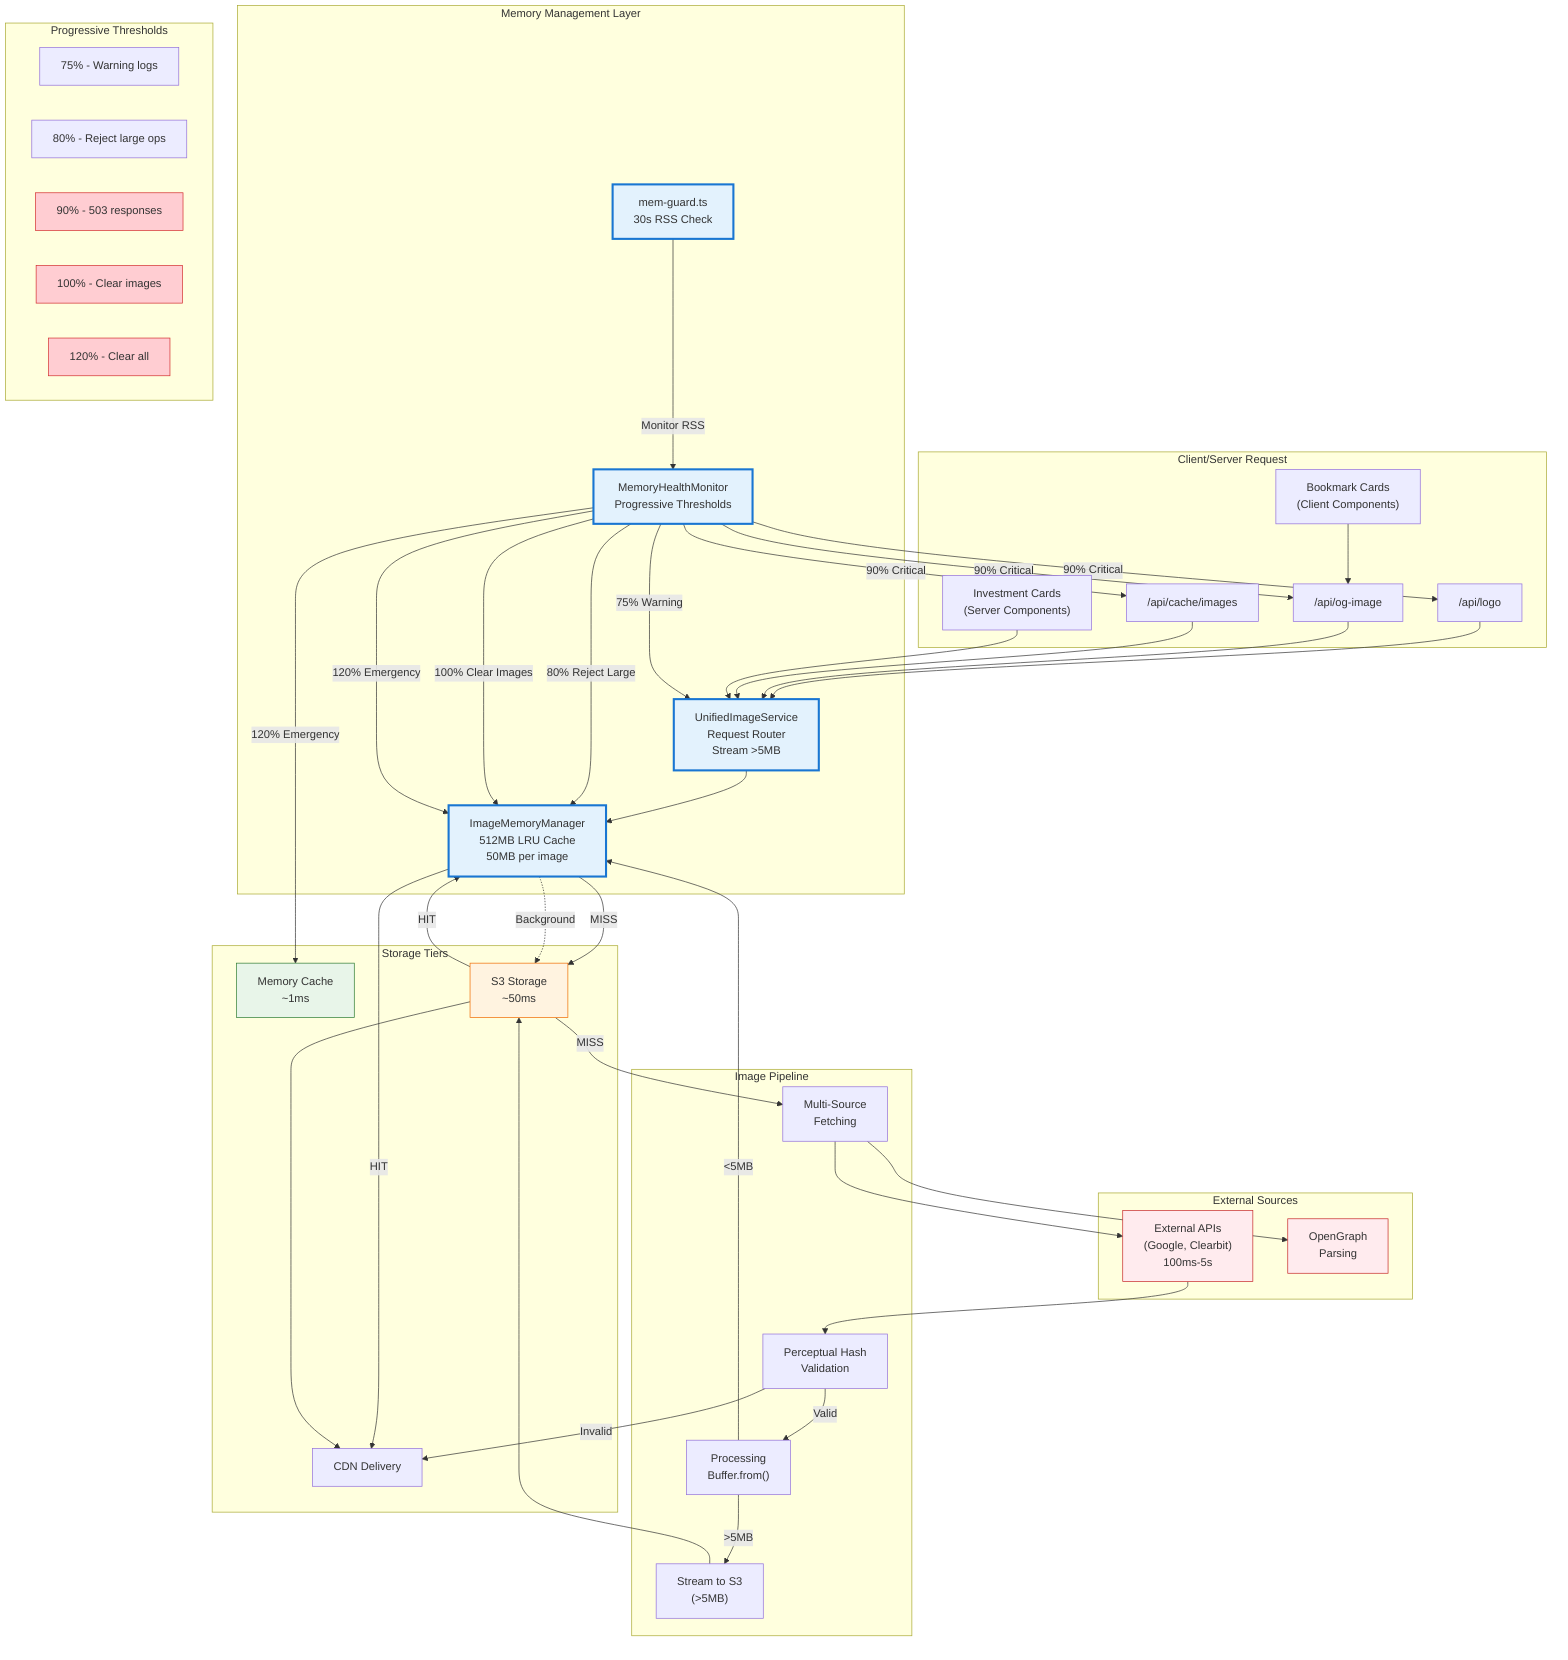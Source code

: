 graph TD
    subgraph "Client/Server Request"
        A["/api/logo"]
        B["/api/og-image"]
        C["/api/cache/images"]
        D["Investment Cards<br/>(Server Components)"]
        E["Bookmark Cards<br/>(Client Components)"]
    end

    subgraph "Memory Management Layer"
        MM1["ImageMemoryManager<br/>512MB LRU Cache<br/>50MB per image"]
        MM2["UnifiedImageService<br/>Request Router<br/>Stream >5MB"]
        MM3["MemoryHealthMonitor<br/>Progressive Thresholds"]
        MM4["mem-guard.ts<br/>30s RSS Check"]
    end

    subgraph "Image Pipeline"
        F["Multi-Source<br/>Fetching"]
        G["Perceptual Hash<br/>Validation"]
        H["Processing<br/>Buffer.from()"]
        ST["Stream to S3<br/>(>5MB)"]
    end
    
    subgraph "Storage Tiers"
        I["Memory Cache<br/>~1ms"]
        J["S3 Storage<br/>~50ms"]
        K["CDN Delivery"]
    end
    
    subgraph "External Sources"
        L["External APIs<br/>(Google, Clearbit)<br/>100ms-5s"]
        M["OpenGraph<br/>Parsing"]
    end

    %% Request flows
    A --> MM2
    B --> MM2
    C --> MM2
    D --> MM2
    E --> B

    %% Memory management
    MM2 --> MM1
    MM1 -->|HIT| K
    MM1 -->|MISS| J
    J -->|HIT| MM1
    J -->|MISS| F
    
    %% Fetching pipeline
    F --> L
    F --> M
    L --> G
    G -->|Valid| H
    G -->|Invalid| K
    H -->|">5MB"| ST
    H -->|"<5MB"| MM1
    ST --> J
    
    %% Background persistence
    MM1 -.->|Background| J
    J --> K

    %% Memory pressure monitoring
    MM4 -->|"Monitor RSS"| MM3
    MM3 -->|"75% Warning"| MM2
    MM3 -->|"80% Reject Large"| MM1
    MM3 -->|"90% Critical"| A & B & C
    MM3 -->|"100% Clear Images"| MM1
    MM3 -->|"120% Emergency"| MM1 & I

    subgraph "Progressive Thresholds"
        T1["75% - Warning logs"]
        T2["80% - Reject large ops"]
        T3["90% - 503 responses"]
        T4["100% - Clear images"]
        T5["120% - Clear all"]
    end

    %% Styling
    classDef memory fill:#e3f2fd,stroke:#1976d2,stroke-width:3px
    classDef fast fill:#e8f5e9,stroke:#2e7d32
    classDef medium fill:#fff3e0,stroke:#ef6c00
    classDef slow fill:#ffebee,stroke:#c62828
    classDef critical fill:#ffcdd2,stroke:#d32f2f
    
    class MM1,MM2,MM3,MM4 memory
    class I fast
    class J medium
    class L,M slow
    class T3,T4,T5 critical